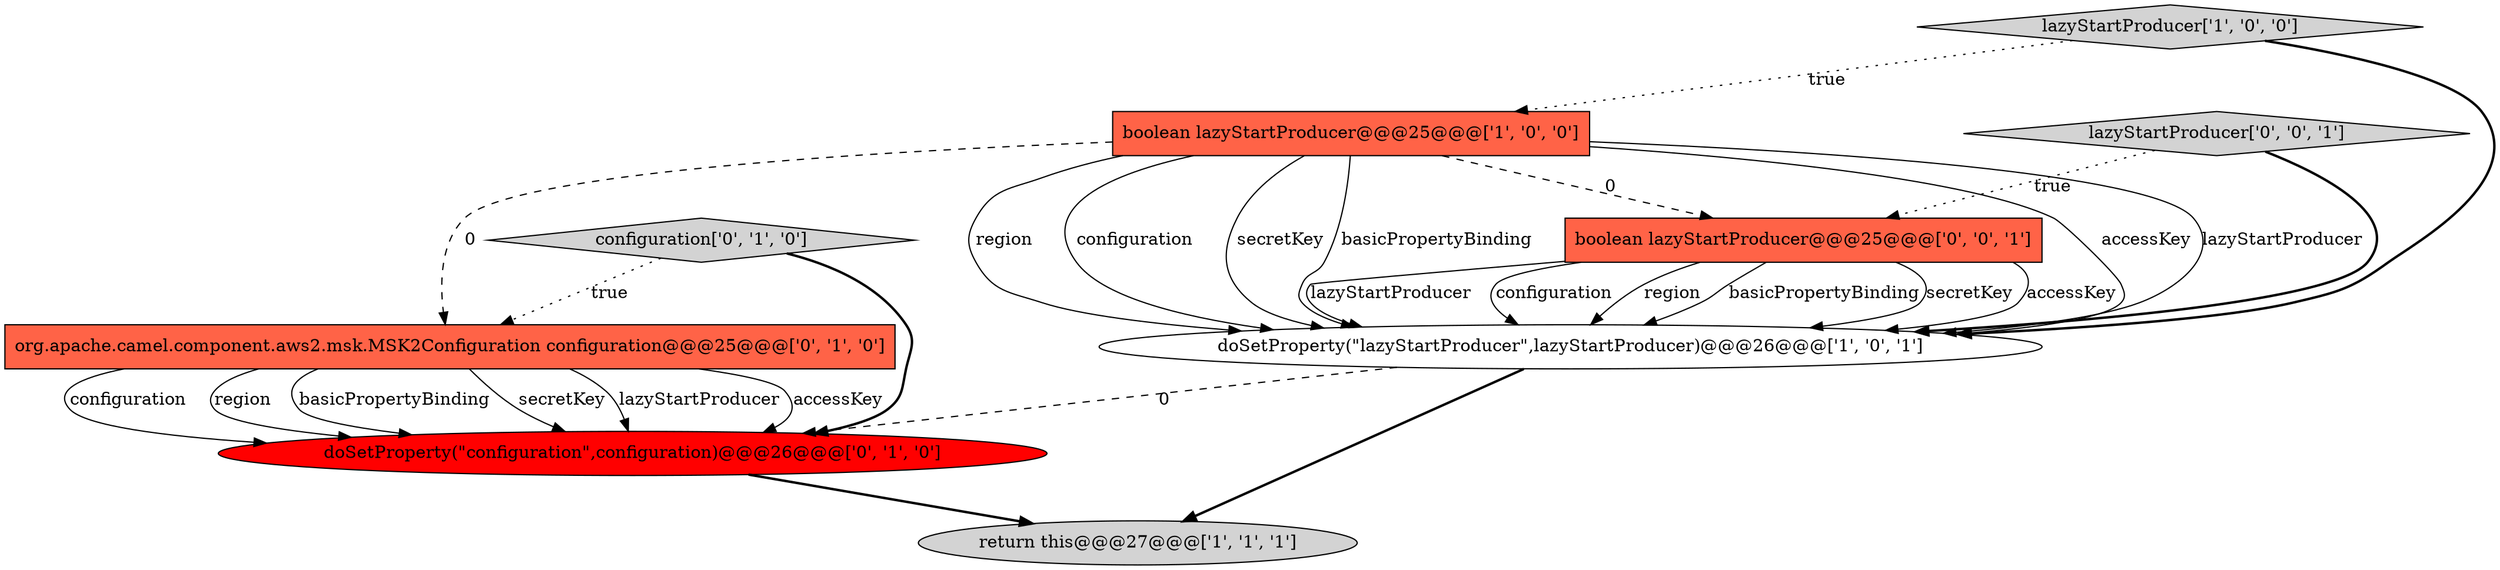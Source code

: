 digraph {
3 [style = filled, label = "lazyStartProducer['1', '0', '0']", fillcolor = lightgray, shape = diamond image = "AAA0AAABBB1BBB"];
5 [style = filled, label = "org.apache.camel.component.aws2.msk.MSK2Configuration configuration@@@25@@@['0', '1', '0']", fillcolor = tomato, shape = box image = "AAA1AAABBB2BBB"];
1 [style = filled, label = "doSetProperty(\"lazyStartProducer\",lazyStartProducer)@@@26@@@['1', '0', '1']", fillcolor = white, shape = ellipse image = "AAA0AAABBB1BBB"];
6 [style = filled, label = "configuration['0', '1', '0']", fillcolor = lightgray, shape = diamond image = "AAA0AAABBB2BBB"];
0 [style = filled, label = "return this@@@27@@@['1', '1', '1']", fillcolor = lightgray, shape = ellipse image = "AAA0AAABBB1BBB"];
8 [style = filled, label = "lazyStartProducer['0', '0', '1']", fillcolor = lightgray, shape = diamond image = "AAA0AAABBB3BBB"];
2 [style = filled, label = "boolean lazyStartProducer@@@25@@@['1', '0', '0']", fillcolor = tomato, shape = box image = "AAA1AAABBB1BBB"];
7 [style = filled, label = "boolean lazyStartProducer@@@25@@@['0', '0', '1']", fillcolor = tomato, shape = box image = "AAA0AAABBB3BBB"];
4 [style = filled, label = "doSetProperty(\"configuration\",configuration)@@@26@@@['0', '1', '0']", fillcolor = red, shape = ellipse image = "AAA1AAABBB2BBB"];
7->1 [style = solid, label="region"];
2->1 [style = solid, label="region"];
7->1 [style = solid, label="basicPropertyBinding"];
5->4 [style = solid, label="secretKey"];
3->1 [style = bold, label=""];
7->1 [style = solid, label="secretKey"];
2->1 [style = solid, label="configuration"];
5->4 [style = solid, label="lazyStartProducer"];
1->4 [style = dashed, label="0"];
5->4 [style = solid, label="accessKey"];
8->7 [style = dotted, label="true"];
2->1 [style = solid, label="secretKey"];
1->0 [style = bold, label=""];
2->7 [style = dashed, label="0"];
4->0 [style = bold, label=""];
2->1 [style = solid, label="basicPropertyBinding"];
2->1 [style = solid, label="accessKey"];
5->4 [style = solid, label="configuration"];
8->1 [style = bold, label=""];
6->4 [style = bold, label=""];
2->5 [style = dashed, label="0"];
6->5 [style = dotted, label="true"];
7->1 [style = solid, label="accessKey"];
7->1 [style = solid, label="lazyStartProducer"];
5->4 [style = solid, label="region"];
5->4 [style = solid, label="basicPropertyBinding"];
2->1 [style = solid, label="lazyStartProducer"];
7->1 [style = solid, label="configuration"];
3->2 [style = dotted, label="true"];
}
